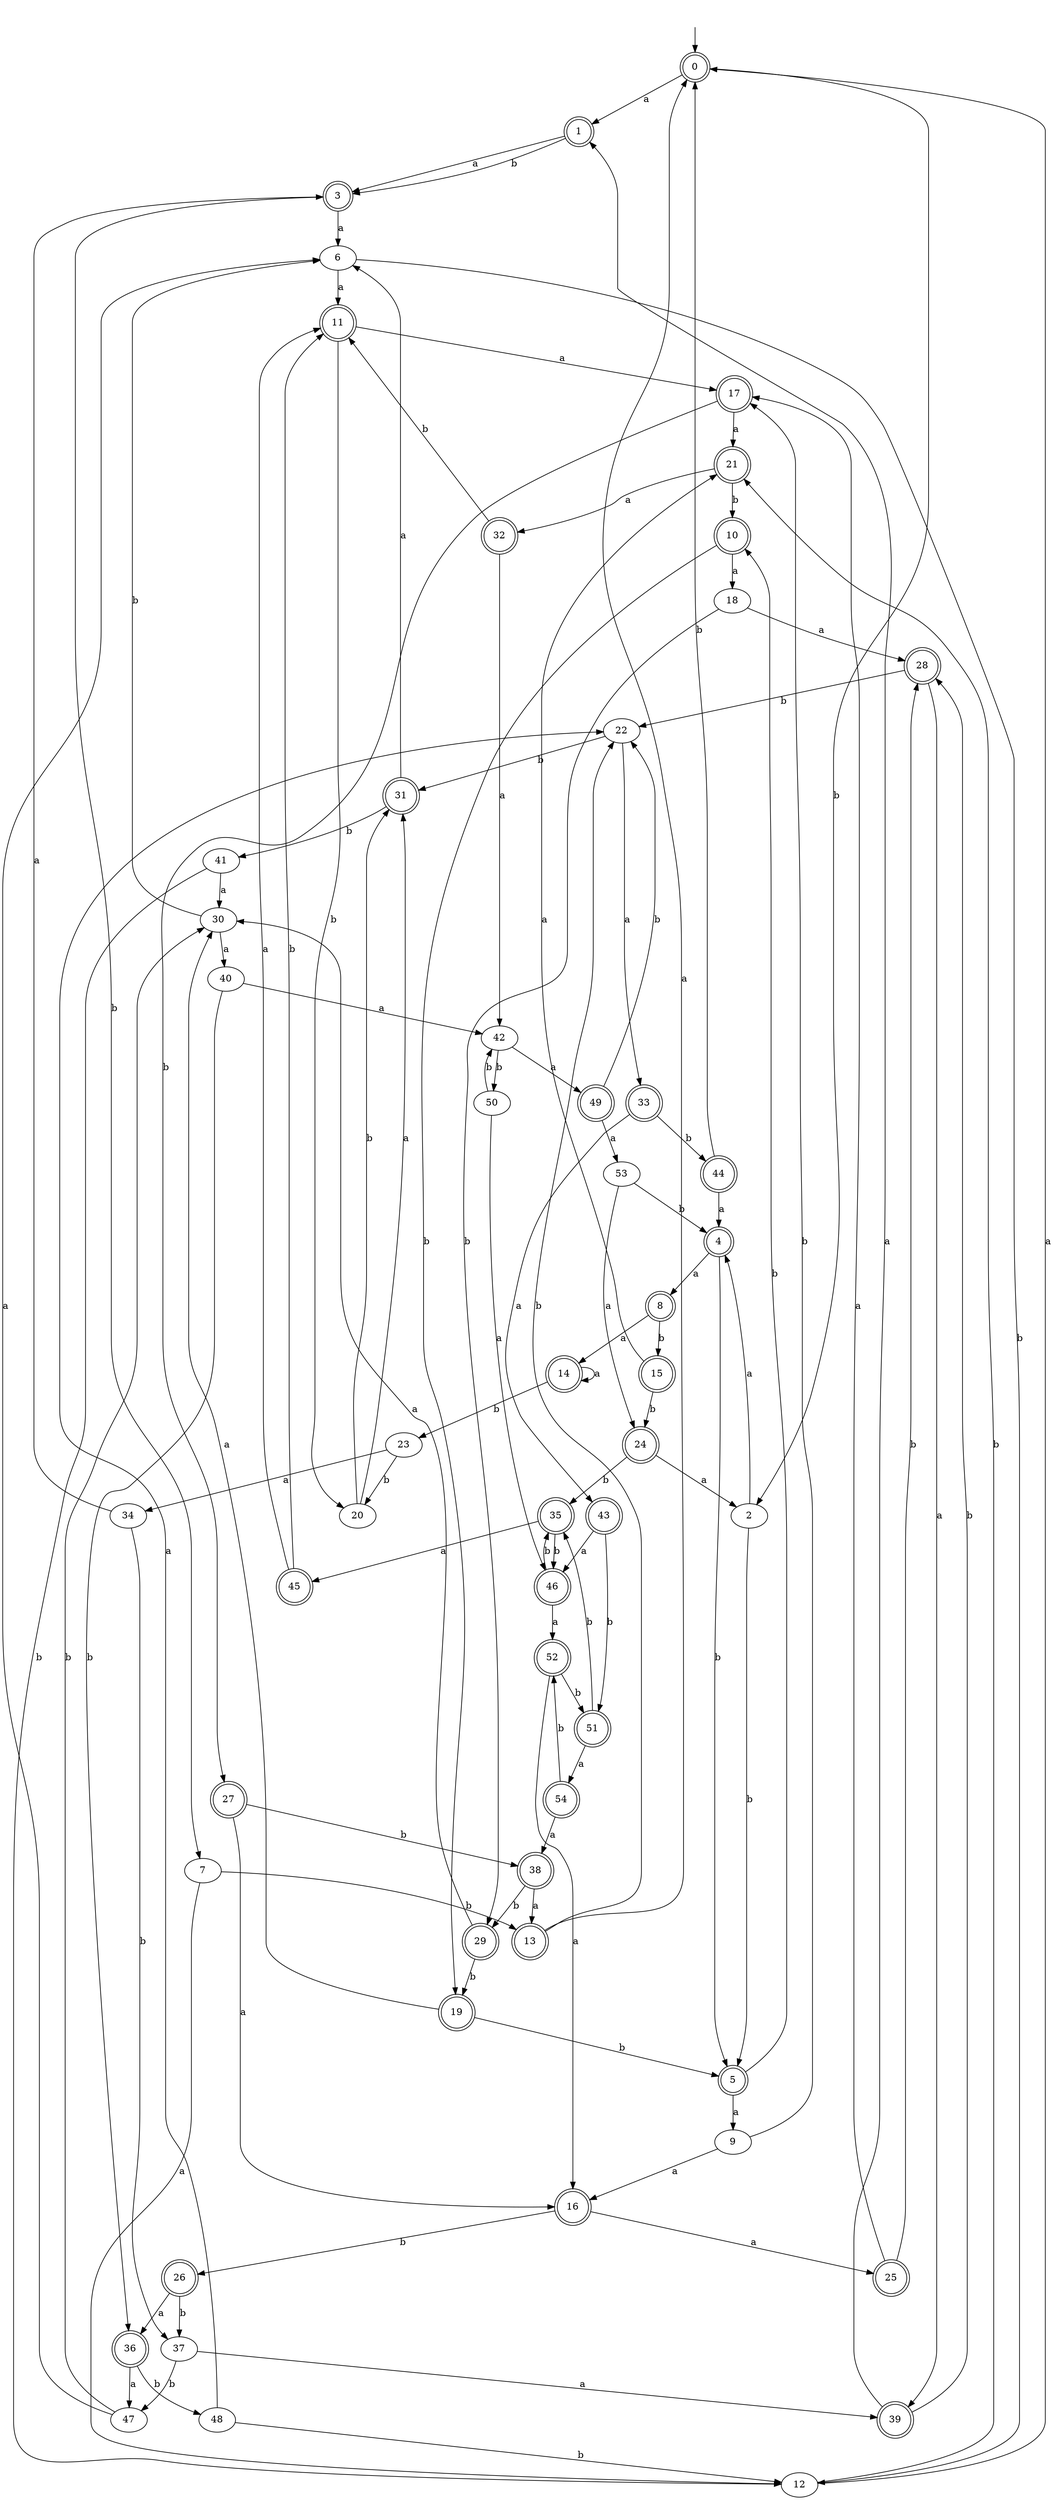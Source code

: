 digraph RandomDFA {
  __start0 [label="", shape=none];
  __start0 -> 0 [label=""];
  0 [shape=circle] [shape=doublecircle]
  0 -> 1 [label="a"]
  0 -> 2 [label="b"]
  1 [shape=doublecircle]
  1 -> 3 [label="a"]
  1 -> 3 [label="b"]
  2
  2 -> 4 [label="a"]
  2 -> 5 [label="b"]
  3 [shape=doublecircle]
  3 -> 6 [label="a"]
  3 -> 7 [label="b"]
  4 [shape=doublecircle]
  4 -> 8 [label="a"]
  4 -> 5 [label="b"]
  5 [shape=doublecircle]
  5 -> 9 [label="a"]
  5 -> 10 [label="b"]
  6
  6 -> 11 [label="a"]
  6 -> 12 [label="b"]
  7
  7 -> 12 [label="a"]
  7 -> 13 [label="b"]
  8 [shape=doublecircle]
  8 -> 14 [label="a"]
  8 -> 15 [label="b"]
  9
  9 -> 16 [label="a"]
  9 -> 17 [label="b"]
  10 [shape=doublecircle]
  10 -> 18 [label="a"]
  10 -> 19 [label="b"]
  11 [shape=doublecircle]
  11 -> 17 [label="a"]
  11 -> 20 [label="b"]
  12
  12 -> 0 [label="a"]
  12 -> 21 [label="b"]
  13 [shape=doublecircle]
  13 -> 0 [label="a"]
  13 -> 22 [label="b"]
  14 [shape=doublecircle]
  14 -> 14 [label="a"]
  14 -> 23 [label="b"]
  15 [shape=doublecircle]
  15 -> 21 [label="a"]
  15 -> 24 [label="b"]
  16 [shape=doublecircle]
  16 -> 25 [label="a"]
  16 -> 26 [label="b"]
  17 [shape=doublecircle]
  17 -> 21 [label="a"]
  17 -> 27 [label="b"]
  18
  18 -> 28 [label="a"]
  18 -> 29 [label="b"]
  19 [shape=doublecircle]
  19 -> 30 [label="a"]
  19 -> 5 [label="b"]
  20
  20 -> 31 [label="a"]
  20 -> 31 [label="b"]
  21 [shape=doublecircle]
  21 -> 32 [label="a"]
  21 -> 10 [label="b"]
  22
  22 -> 33 [label="a"]
  22 -> 31 [label="b"]
  23
  23 -> 34 [label="a"]
  23 -> 20 [label="b"]
  24 [shape=doublecircle]
  24 -> 2 [label="a"]
  24 -> 35 [label="b"]
  25 [shape=doublecircle]
  25 -> 17 [label="a"]
  25 -> 28 [label="b"]
  26 [shape=doublecircle]
  26 -> 36 [label="a"]
  26 -> 37 [label="b"]
  27 [shape=doublecircle]
  27 -> 16 [label="a"]
  27 -> 38 [label="b"]
  28 [shape=doublecircle]
  28 -> 39 [label="a"]
  28 -> 22 [label="b"]
  29 [shape=doublecircle]
  29 -> 30 [label="a"]
  29 -> 19 [label="b"]
  30
  30 -> 40 [label="a"]
  30 -> 6 [label="b"]
  31 [shape=doublecircle]
  31 -> 6 [label="a"]
  31 -> 41 [label="b"]
  32 [shape=doublecircle]
  32 -> 42 [label="a"]
  32 -> 11 [label="b"]
  33 [shape=doublecircle]
  33 -> 43 [label="a"]
  33 -> 44 [label="b"]
  34
  34 -> 3 [label="a"]
  34 -> 37 [label="b"]
  35 [shape=doublecircle]
  35 -> 45 [label="a"]
  35 -> 46 [label="b"]
  36 [shape=doublecircle]
  36 -> 47 [label="a"]
  36 -> 48 [label="b"]
  37
  37 -> 39 [label="a"]
  37 -> 47 [label="b"]
  38 [shape=doublecircle]
  38 -> 13 [label="a"]
  38 -> 29 [label="b"]
  39 [shape=doublecircle]
  39 -> 1 [label="a"]
  39 -> 28 [label="b"]
  40
  40 -> 42 [label="a"]
  40 -> 36 [label="b"]
  41
  41 -> 30 [label="a"]
  41 -> 12 [label="b"]
  42
  42 -> 49 [label="a"]
  42 -> 50 [label="b"]
  43 [shape=doublecircle]
  43 -> 46 [label="a"]
  43 -> 51 [label="b"]
  44 [shape=doublecircle]
  44 -> 4 [label="a"]
  44 -> 0 [label="b"]
  45 [shape=doublecircle]
  45 -> 11 [label="a"]
  45 -> 11 [label="b"]
  46 [shape=doublecircle]
  46 -> 52 [label="a"]
  46 -> 35 [label="b"]
  47
  47 -> 6 [label="a"]
  47 -> 30 [label="b"]
  48
  48 -> 22 [label="a"]
  48 -> 12 [label="b"]
  49 [shape=doublecircle]
  49 -> 53 [label="a"]
  49 -> 22 [label="b"]
  50
  50 -> 46 [label="a"]
  50 -> 42 [label="b"]
  51 [shape=doublecircle]
  51 -> 54 [label="a"]
  51 -> 35 [label="b"]
  52 [shape=doublecircle]
  52 -> 16 [label="a"]
  52 -> 51 [label="b"]
  53
  53 -> 24 [label="a"]
  53 -> 4 [label="b"]
  54 [shape=doublecircle]
  54 -> 38 [label="a"]
  54 -> 52 [label="b"]
}
